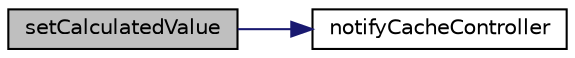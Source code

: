 digraph "setCalculatedValue"
{
  edge [fontname="Helvetica",fontsize="10",labelfontname="Helvetica",labelfontsize="10"];
  node [fontname="Helvetica",fontsize="10",shape=record];
  rankdir="LR";
  Node339 [label="setCalculatedValue",height=0.2,width=0.4,color="black", fillcolor="grey75", style="filled", fontcolor="black"];
  Node339 -> Node340 [color="midnightblue",fontsize="10",style="solid",fontname="Helvetica"];
  Node340 [label="notifyCacheController",height=0.2,width=0.4,color="black", fillcolor="white", style="filled",URL="$class_p_h_p_excel___cell.html#a0bd16d7974d8f077e52be4fcb2a51d34"];
}
